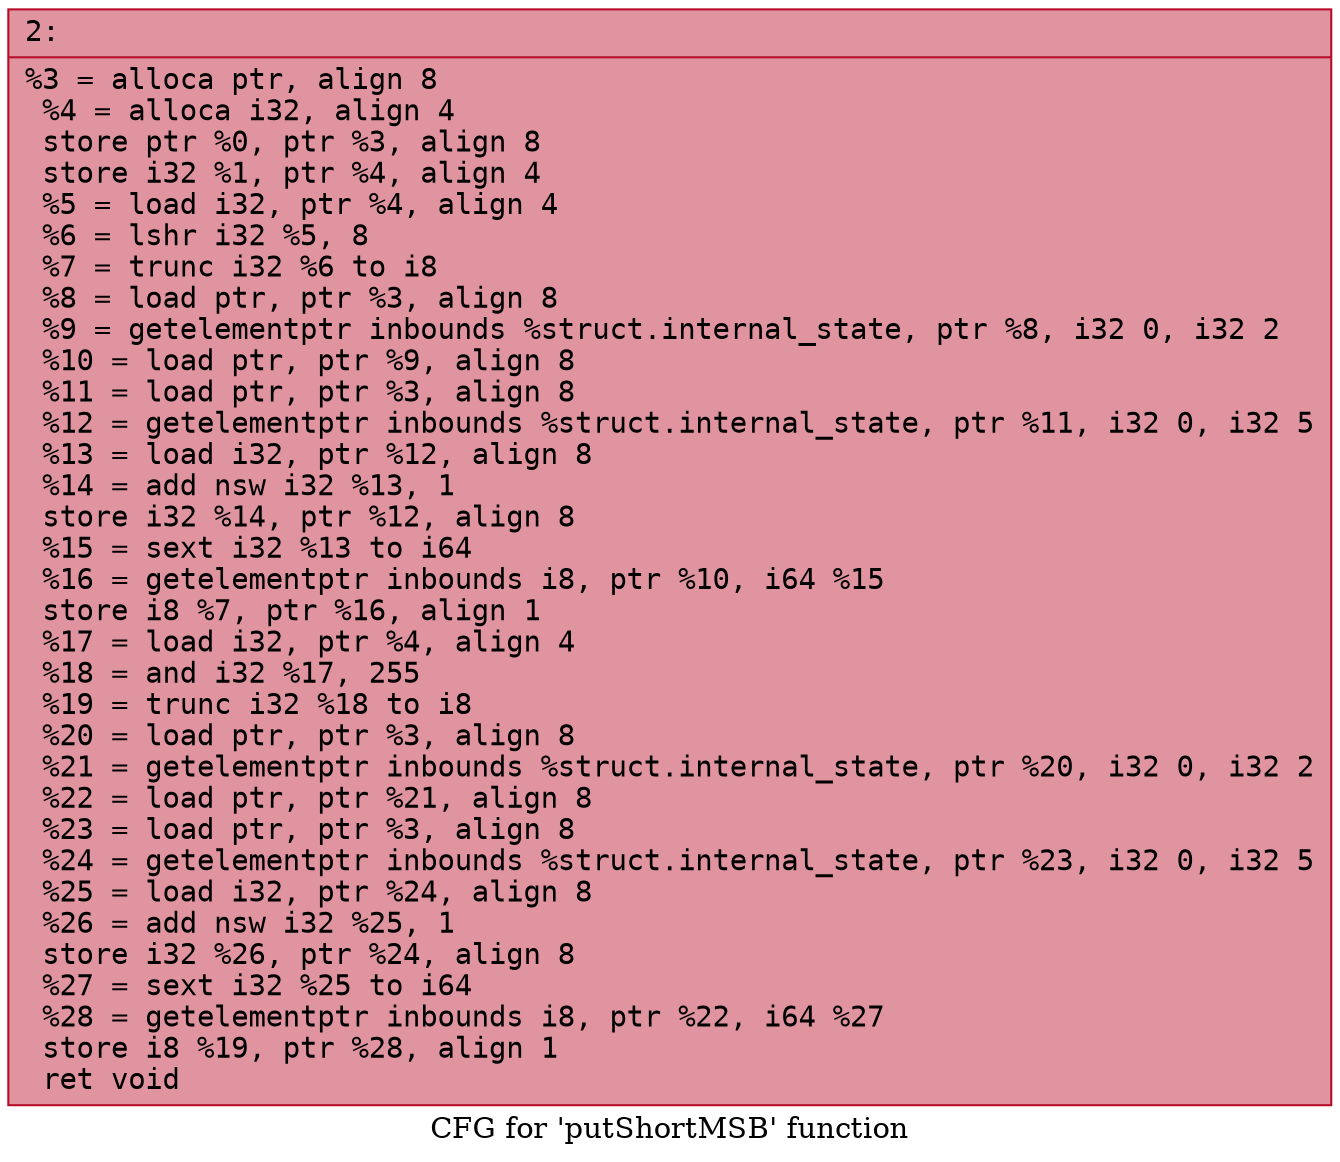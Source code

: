 digraph "CFG for 'putShortMSB' function" {
	label="CFG for 'putShortMSB' function";

	Node0x600000a392c0 [shape=record,color="#b70d28ff", style=filled, fillcolor="#b70d2870" fontname="Courier",label="{2:\l|  %3 = alloca ptr, align 8\l  %4 = alloca i32, align 4\l  store ptr %0, ptr %3, align 8\l  store i32 %1, ptr %4, align 4\l  %5 = load i32, ptr %4, align 4\l  %6 = lshr i32 %5, 8\l  %7 = trunc i32 %6 to i8\l  %8 = load ptr, ptr %3, align 8\l  %9 = getelementptr inbounds %struct.internal_state, ptr %8, i32 0, i32 2\l  %10 = load ptr, ptr %9, align 8\l  %11 = load ptr, ptr %3, align 8\l  %12 = getelementptr inbounds %struct.internal_state, ptr %11, i32 0, i32 5\l  %13 = load i32, ptr %12, align 8\l  %14 = add nsw i32 %13, 1\l  store i32 %14, ptr %12, align 8\l  %15 = sext i32 %13 to i64\l  %16 = getelementptr inbounds i8, ptr %10, i64 %15\l  store i8 %7, ptr %16, align 1\l  %17 = load i32, ptr %4, align 4\l  %18 = and i32 %17, 255\l  %19 = trunc i32 %18 to i8\l  %20 = load ptr, ptr %3, align 8\l  %21 = getelementptr inbounds %struct.internal_state, ptr %20, i32 0, i32 2\l  %22 = load ptr, ptr %21, align 8\l  %23 = load ptr, ptr %3, align 8\l  %24 = getelementptr inbounds %struct.internal_state, ptr %23, i32 0, i32 5\l  %25 = load i32, ptr %24, align 8\l  %26 = add nsw i32 %25, 1\l  store i32 %26, ptr %24, align 8\l  %27 = sext i32 %25 to i64\l  %28 = getelementptr inbounds i8, ptr %22, i64 %27\l  store i8 %19, ptr %28, align 1\l  ret void\l}"];
}
